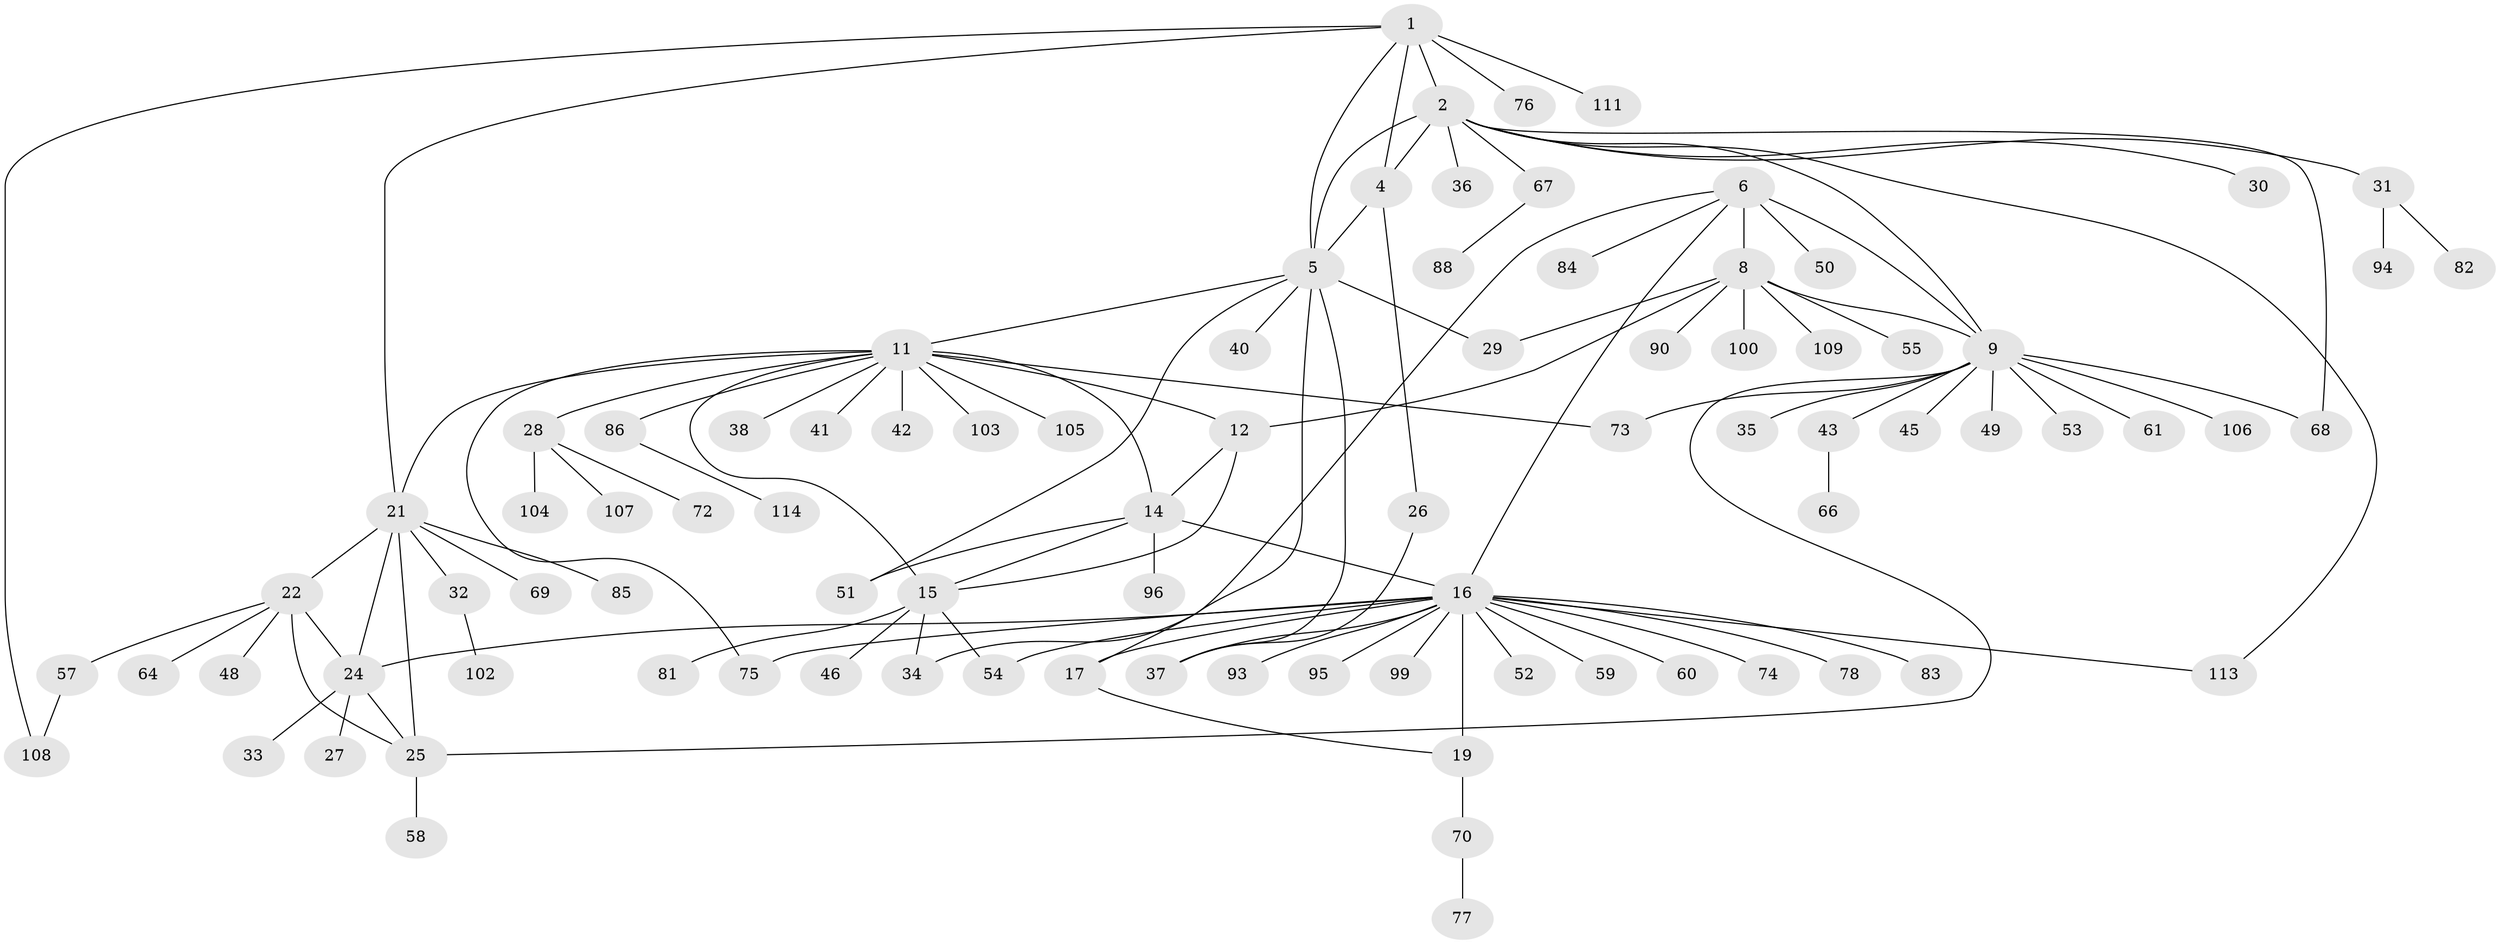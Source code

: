 // original degree distribution, {9: 0.03508771929824561, 10: 0.02631578947368421, 5: 0.05263157894736842, 11: 0.008771929824561403, 4: 0.017543859649122806, 8: 0.017543859649122806, 7: 0.03508771929824561, 15: 0.017543859649122806, 6: 0.017543859649122806, 3: 0.02631578947368421, 1: 0.5263157894736842, 2: 0.21929824561403508}
// Generated by graph-tools (version 1.1) at 2025/42/03/06/25 10:42:08]
// undirected, 88 vertices, 115 edges
graph export_dot {
graph [start="1"]
  node [color=gray90,style=filled];
  1 [super="+56"];
  2 [super="+3"];
  4;
  5 [super="+98"];
  6 [super="+7"];
  8 [super="+10"];
  9 [super="+89"];
  11 [super="+13"];
  12;
  14 [super="+39"];
  15 [super="+71"];
  16 [super="+18"];
  17 [super="+63"];
  19 [super="+20"];
  21 [super="+87"];
  22 [super="+23"];
  24 [super="+65"];
  25 [super="+47"];
  26 [super="+101"];
  27;
  28 [super="+92"];
  29 [super="+79"];
  30;
  31 [super="+44"];
  32;
  33;
  34;
  35;
  36 [super="+62"];
  37 [super="+91"];
  38;
  40;
  41;
  42;
  43;
  45;
  46;
  48;
  49;
  50 [super="+110"];
  51;
  52;
  53;
  54;
  55;
  57 [super="+80"];
  58;
  59;
  60;
  61;
  64;
  66;
  67;
  68;
  69;
  70;
  72;
  73;
  74;
  75;
  76;
  77;
  78;
  81;
  82;
  83;
  84;
  85;
  86;
  88;
  90 [super="+112"];
  93 [super="+97"];
  94;
  95;
  96;
  99;
  100;
  102;
  103;
  104;
  105;
  106;
  107;
  108;
  109;
  111;
  113;
  114;
  1 -- 2 [weight=2];
  1 -- 4;
  1 -- 5;
  1 -- 21;
  1 -- 76;
  1 -- 108;
  1 -- 111;
  2 -- 4 [weight=2];
  2 -- 5 [weight=2];
  2 -- 9;
  2 -- 30;
  2 -- 36;
  2 -- 67;
  2 -- 68;
  2 -- 113;
  2 -- 31;
  4 -- 5;
  4 -- 26;
  5 -- 11;
  5 -- 17;
  5 -- 37;
  5 -- 40;
  5 -- 51;
  5 -- 29;
  6 -- 8 [weight=4];
  6 -- 9 [weight=2];
  6 -- 34;
  6 -- 50;
  6 -- 84;
  6 -- 16;
  8 -- 9 [weight=2];
  8 -- 12;
  8 -- 90;
  8 -- 109;
  8 -- 100;
  8 -- 55;
  8 -- 29;
  9 -- 25;
  9 -- 35;
  9 -- 43;
  9 -- 45;
  9 -- 49;
  9 -- 53;
  9 -- 61;
  9 -- 73;
  9 -- 106;
  9 -- 68;
  11 -- 12 [weight=2];
  11 -- 14 [weight=2];
  11 -- 15 [weight=2];
  11 -- 21;
  11 -- 73;
  11 -- 75;
  11 -- 86;
  11 -- 38;
  11 -- 103;
  11 -- 41;
  11 -- 42;
  11 -- 105;
  11 -- 28;
  12 -- 14;
  12 -- 15;
  14 -- 15;
  14 -- 96;
  14 -- 51;
  14 -- 16;
  15 -- 34;
  15 -- 46;
  15 -- 54;
  15 -- 81;
  16 -- 17 [weight=2];
  16 -- 19 [weight=4];
  16 -- 37;
  16 -- 52;
  16 -- 59;
  16 -- 60;
  16 -- 74;
  16 -- 75;
  16 -- 78;
  16 -- 83;
  16 -- 95;
  16 -- 99;
  16 -- 113;
  16 -- 54;
  16 -- 24;
  16 -- 93;
  17 -- 19 [weight=2];
  19 -- 70;
  21 -- 22 [weight=2];
  21 -- 24;
  21 -- 25;
  21 -- 32;
  21 -- 69;
  21 -- 85;
  22 -- 24 [weight=2];
  22 -- 25 [weight=2];
  22 -- 48;
  22 -- 64;
  22 -- 57;
  24 -- 25;
  24 -- 27;
  24 -- 33;
  25 -- 58;
  26 -- 37;
  28 -- 72;
  28 -- 104;
  28 -- 107;
  31 -- 82;
  31 -- 94;
  32 -- 102;
  43 -- 66;
  57 -- 108;
  67 -- 88;
  70 -- 77;
  86 -- 114;
}
